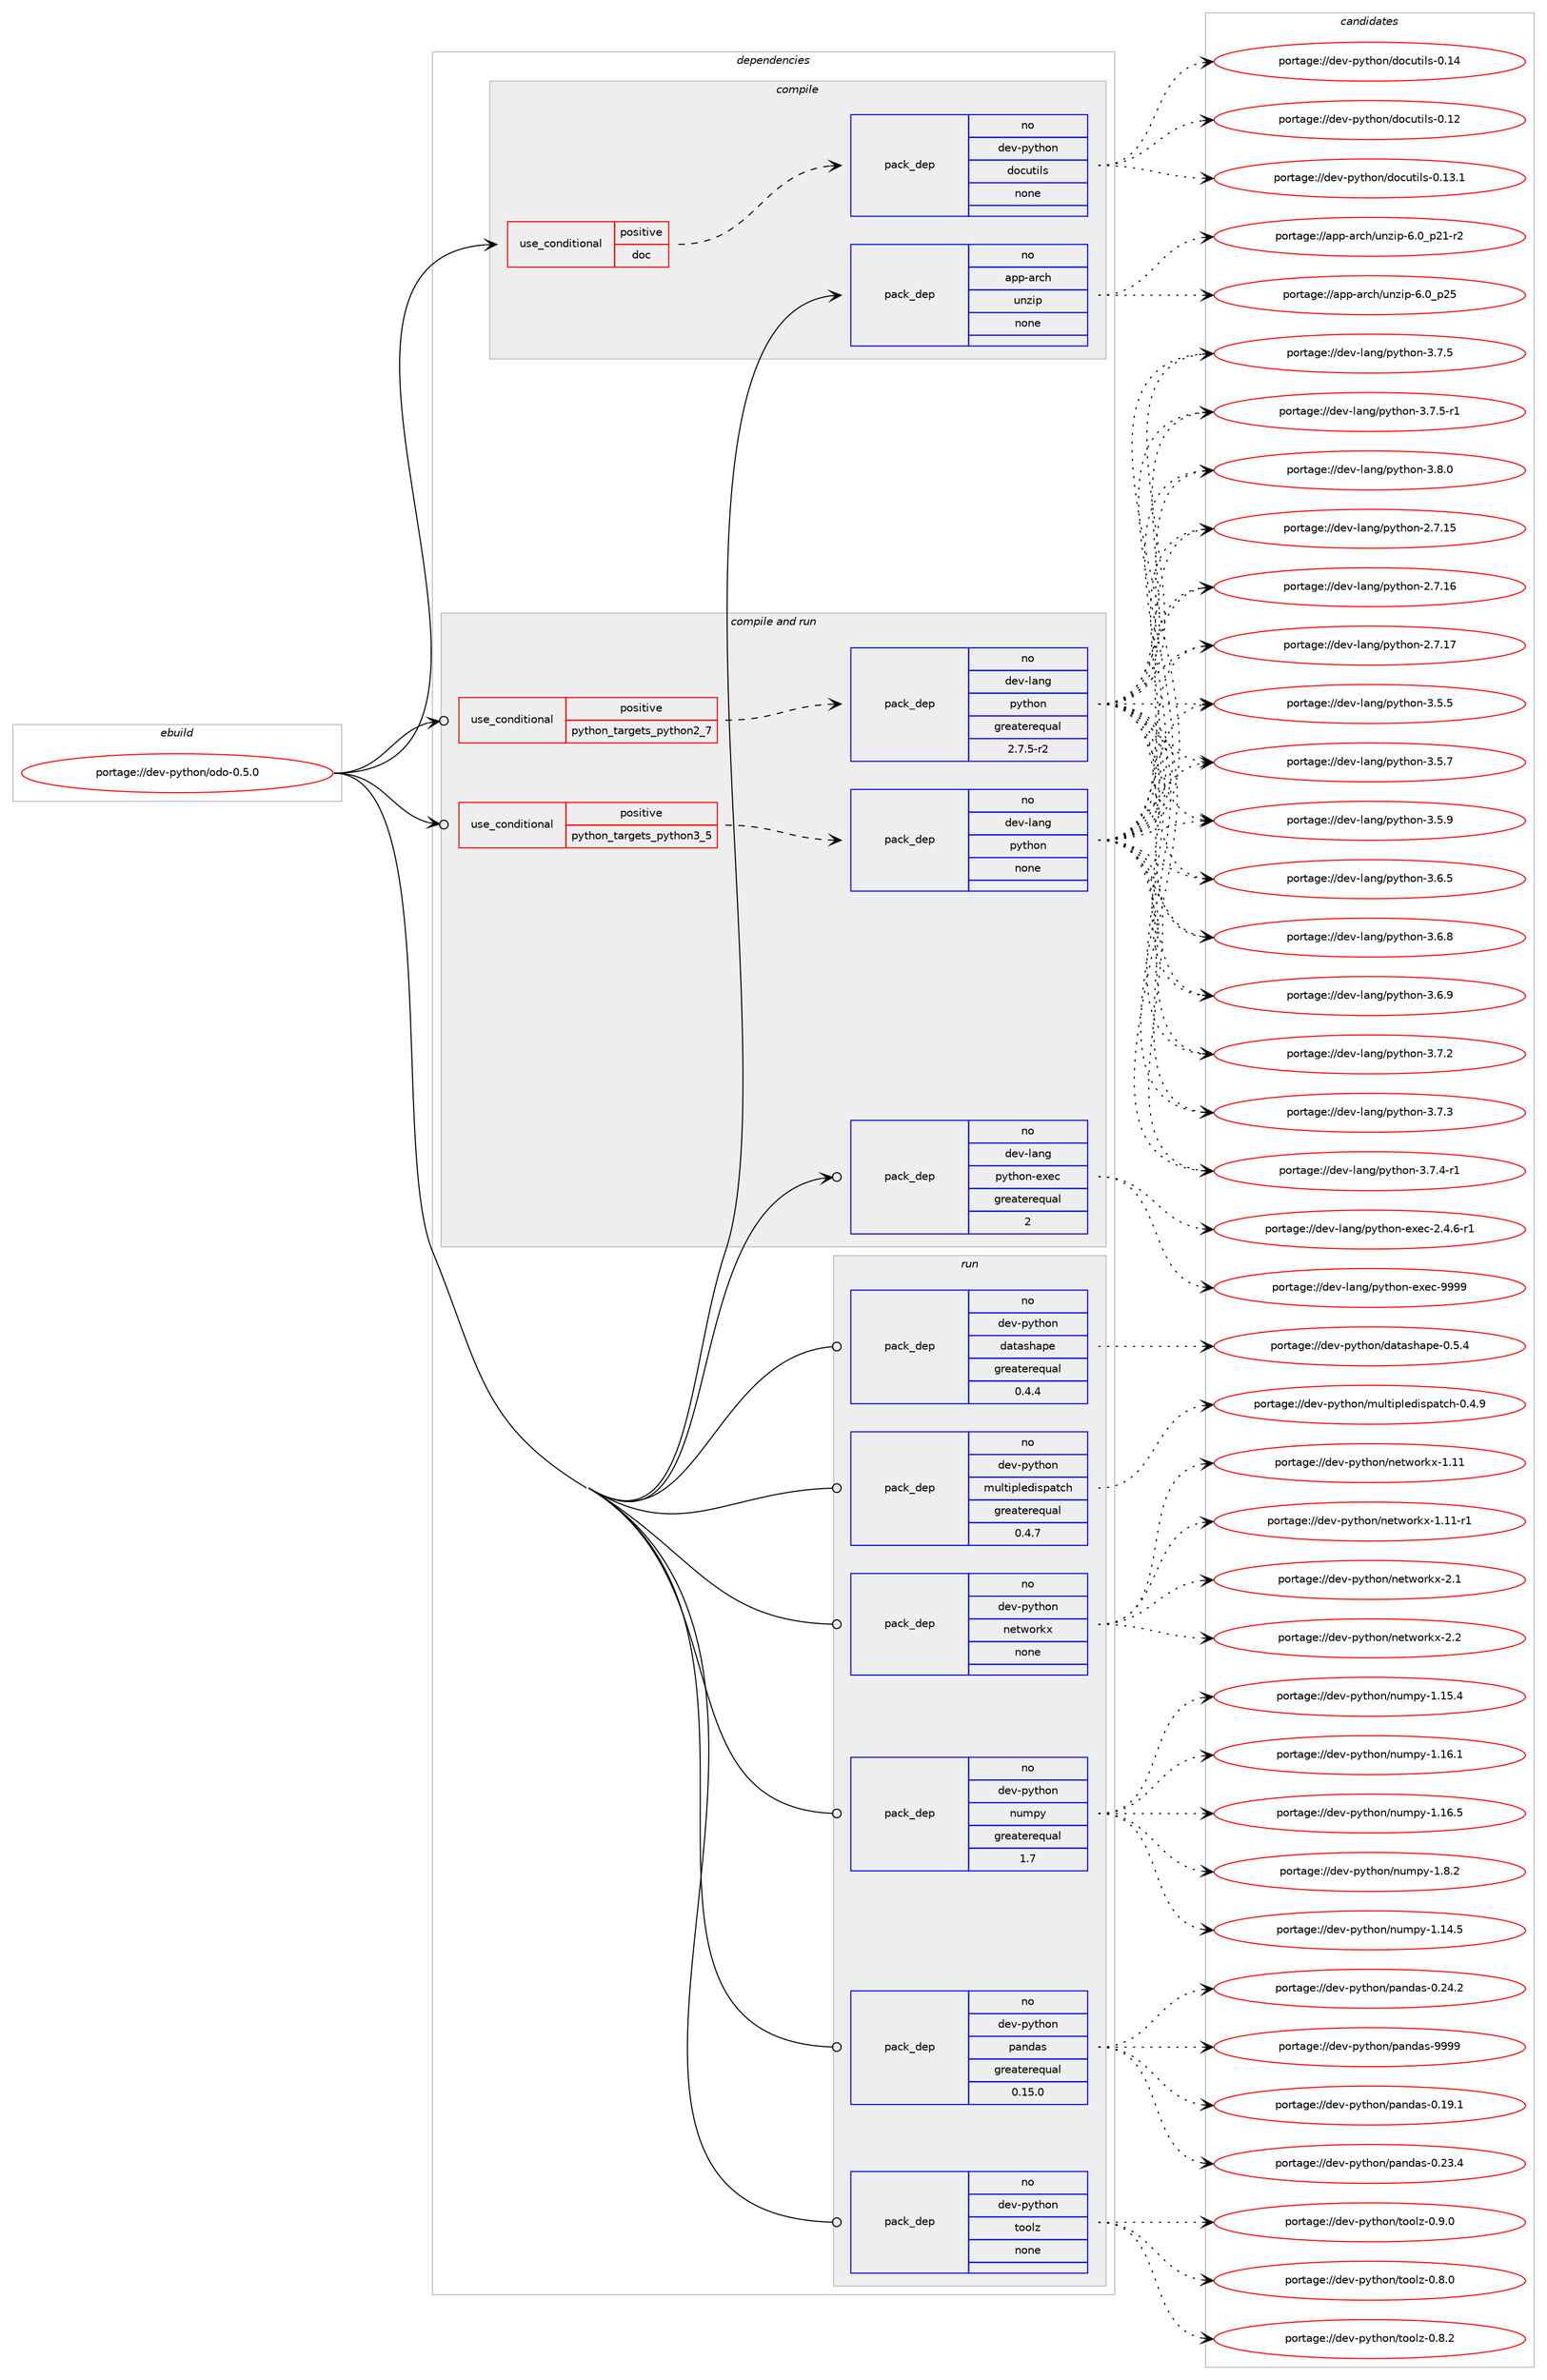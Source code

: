 digraph prolog {

# *************
# Graph options
# *************

newrank=true;
concentrate=true;
compound=true;
graph [rankdir=LR,fontname=Helvetica,fontsize=10,ranksep=1.5];#, ranksep=2.5, nodesep=0.2];
edge  [arrowhead=vee];
node  [fontname=Helvetica,fontsize=10];

# **********
# The ebuild
# **********

subgraph cluster_leftcol {
color=gray;
rank=same;
label=<<i>ebuild</i>>;
id [label="portage://dev-python/odo-0.5.0", color=red, width=4, href="../dev-python/odo-0.5.0.svg"];
}

# ****************
# The dependencies
# ****************

subgraph cluster_midcol {
color=gray;
label=<<i>dependencies</i>>;
subgraph cluster_compile {
fillcolor="#eeeeee";
style=filled;
label=<<i>compile</i>>;
subgraph cond32917 {
dependency153048 [label=<<TABLE BORDER="0" CELLBORDER="1" CELLSPACING="0" CELLPADDING="4"><TR><TD ROWSPAN="3" CELLPADDING="10">use_conditional</TD></TR><TR><TD>positive</TD></TR><TR><TD>doc</TD></TR></TABLE>>, shape=none, color=red];
subgraph pack116792 {
dependency153049 [label=<<TABLE BORDER="0" CELLBORDER="1" CELLSPACING="0" CELLPADDING="4" WIDTH="220"><TR><TD ROWSPAN="6" CELLPADDING="30">pack_dep</TD></TR><TR><TD WIDTH="110">no</TD></TR><TR><TD>dev-python</TD></TR><TR><TD>docutils</TD></TR><TR><TD>none</TD></TR><TR><TD></TD></TR></TABLE>>, shape=none, color=blue];
}
dependency153048:e -> dependency153049:w [weight=20,style="dashed",arrowhead="vee"];
}
id:e -> dependency153048:w [weight=20,style="solid",arrowhead="vee"];
subgraph pack116793 {
dependency153050 [label=<<TABLE BORDER="0" CELLBORDER="1" CELLSPACING="0" CELLPADDING="4" WIDTH="220"><TR><TD ROWSPAN="6" CELLPADDING="30">pack_dep</TD></TR><TR><TD WIDTH="110">no</TD></TR><TR><TD>app-arch</TD></TR><TR><TD>unzip</TD></TR><TR><TD>none</TD></TR><TR><TD></TD></TR></TABLE>>, shape=none, color=blue];
}
id:e -> dependency153050:w [weight=20,style="solid",arrowhead="vee"];
}
subgraph cluster_compileandrun {
fillcolor="#eeeeee";
style=filled;
label=<<i>compile and run</i>>;
subgraph cond32918 {
dependency153051 [label=<<TABLE BORDER="0" CELLBORDER="1" CELLSPACING="0" CELLPADDING="4"><TR><TD ROWSPAN="3" CELLPADDING="10">use_conditional</TD></TR><TR><TD>positive</TD></TR><TR><TD>python_targets_python2_7</TD></TR></TABLE>>, shape=none, color=red];
subgraph pack116794 {
dependency153052 [label=<<TABLE BORDER="0" CELLBORDER="1" CELLSPACING="0" CELLPADDING="4" WIDTH="220"><TR><TD ROWSPAN="6" CELLPADDING="30">pack_dep</TD></TR><TR><TD WIDTH="110">no</TD></TR><TR><TD>dev-lang</TD></TR><TR><TD>python</TD></TR><TR><TD>greaterequal</TD></TR><TR><TD>2.7.5-r2</TD></TR></TABLE>>, shape=none, color=blue];
}
dependency153051:e -> dependency153052:w [weight=20,style="dashed",arrowhead="vee"];
}
id:e -> dependency153051:w [weight=20,style="solid",arrowhead="odotvee"];
subgraph cond32919 {
dependency153053 [label=<<TABLE BORDER="0" CELLBORDER="1" CELLSPACING="0" CELLPADDING="4"><TR><TD ROWSPAN="3" CELLPADDING="10">use_conditional</TD></TR><TR><TD>positive</TD></TR><TR><TD>python_targets_python3_5</TD></TR></TABLE>>, shape=none, color=red];
subgraph pack116795 {
dependency153054 [label=<<TABLE BORDER="0" CELLBORDER="1" CELLSPACING="0" CELLPADDING="4" WIDTH="220"><TR><TD ROWSPAN="6" CELLPADDING="30">pack_dep</TD></TR><TR><TD WIDTH="110">no</TD></TR><TR><TD>dev-lang</TD></TR><TR><TD>python</TD></TR><TR><TD>none</TD></TR><TR><TD></TD></TR></TABLE>>, shape=none, color=blue];
}
dependency153053:e -> dependency153054:w [weight=20,style="dashed",arrowhead="vee"];
}
id:e -> dependency153053:w [weight=20,style="solid",arrowhead="odotvee"];
subgraph pack116796 {
dependency153055 [label=<<TABLE BORDER="0" CELLBORDER="1" CELLSPACING="0" CELLPADDING="4" WIDTH="220"><TR><TD ROWSPAN="6" CELLPADDING="30">pack_dep</TD></TR><TR><TD WIDTH="110">no</TD></TR><TR><TD>dev-lang</TD></TR><TR><TD>python-exec</TD></TR><TR><TD>greaterequal</TD></TR><TR><TD>2</TD></TR></TABLE>>, shape=none, color=blue];
}
id:e -> dependency153055:w [weight=20,style="solid",arrowhead="odotvee"];
}
subgraph cluster_run {
fillcolor="#eeeeee";
style=filled;
label=<<i>run</i>>;
subgraph pack116797 {
dependency153056 [label=<<TABLE BORDER="0" CELLBORDER="1" CELLSPACING="0" CELLPADDING="4" WIDTH="220"><TR><TD ROWSPAN="6" CELLPADDING="30">pack_dep</TD></TR><TR><TD WIDTH="110">no</TD></TR><TR><TD>dev-python</TD></TR><TR><TD>datashape</TD></TR><TR><TD>greaterequal</TD></TR><TR><TD>0.4.4</TD></TR></TABLE>>, shape=none, color=blue];
}
id:e -> dependency153056:w [weight=20,style="solid",arrowhead="odot"];
subgraph pack116798 {
dependency153057 [label=<<TABLE BORDER="0" CELLBORDER="1" CELLSPACING="0" CELLPADDING="4" WIDTH="220"><TR><TD ROWSPAN="6" CELLPADDING="30">pack_dep</TD></TR><TR><TD WIDTH="110">no</TD></TR><TR><TD>dev-python</TD></TR><TR><TD>multipledispatch</TD></TR><TR><TD>greaterequal</TD></TR><TR><TD>0.4.7</TD></TR></TABLE>>, shape=none, color=blue];
}
id:e -> dependency153057:w [weight=20,style="solid",arrowhead="odot"];
subgraph pack116799 {
dependency153058 [label=<<TABLE BORDER="0" CELLBORDER="1" CELLSPACING="0" CELLPADDING="4" WIDTH="220"><TR><TD ROWSPAN="6" CELLPADDING="30">pack_dep</TD></TR><TR><TD WIDTH="110">no</TD></TR><TR><TD>dev-python</TD></TR><TR><TD>networkx</TD></TR><TR><TD>none</TD></TR><TR><TD></TD></TR></TABLE>>, shape=none, color=blue];
}
id:e -> dependency153058:w [weight=20,style="solid",arrowhead="odot"];
subgraph pack116800 {
dependency153059 [label=<<TABLE BORDER="0" CELLBORDER="1" CELLSPACING="0" CELLPADDING="4" WIDTH="220"><TR><TD ROWSPAN="6" CELLPADDING="30">pack_dep</TD></TR><TR><TD WIDTH="110">no</TD></TR><TR><TD>dev-python</TD></TR><TR><TD>numpy</TD></TR><TR><TD>greaterequal</TD></TR><TR><TD>1.7</TD></TR></TABLE>>, shape=none, color=blue];
}
id:e -> dependency153059:w [weight=20,style="solid",arrowhead="odot"];
subgraph pack116801 {
dependency153060 [label=<<TABLE BORDER="0" CELLBORDER="1" CELLSPACING="0" CELLPADDING="4" WIDTH="220"><TR><TD ROWSPAN="6" CELLPADDING="30">pack_dep</TD></TR><TR><TD WIDTH="110">no</TD></TR><TR><TD>dev-python</TD></TR><TR><TD>pandas</TD></TR><TR><TD>greaterequal</TD></TR><TR><TD>0.15.0</TD></TR></TABLE>>, shape=none, color=blue];
}
id:e -> dependency153060:w [weight=20,style="solid",arrowhead="odot"];
subgraph pack116802 {
dependency153061 [label=<<TABLE BORDER="0" CELLBORDER="1" CELLSPACING="0" CELLPADDING="4" WIDTH="220"><TR><TD ROWSPAN="6" CELLPADDING="30">pack_dep</TD></TR><TR><TD WIDTH="110">no</TD></TR><TR><TD>dev-python</TD></TR><TR><TD>toolz</TD></TR><TR><TD>none</TD></TR><TR><TD></TD></TR></TABLE>>, shape=none, color=blue];
}
id:e -> dependency153061:w [weight=20,style="solid",arrowhead="odot"];
}
}

# **************
# The candidates
# **************

subgraph cluster_choices {
rank=same;
color=gray;
label=<<i>candidates</i>>;

subgraph choice116792 {
color=black;
nodesep=1;
choiceportage1001011184511212111610411111047100111991171161051081154548464950 [label="portage://dev-python/docutils-0.12", color=red, width=4,href="../dev-python/docutils-0.12.svg"];
choiceportage10010111845112121116104111110471001119911711610510811545484649514649 [label="portage://dev-python/docutils-0.13.1", color=red, width=4,href="../dev-python/docutils-0.13.1.svg"];
choiceportage1001011184511212111610411111047100111991171161051081154548464952 [label="portage://dev-python/docutils-0.14", color=red, width=4,href="../dev-python/docutils-0.14.svg"];
dependency153049:e -> choiceportage1001011184511212111610411111047100111991171161051081154548464950:w [style=dotted,weight="100"];
dependency153049:e -> choiceportage10010111845112121116104111110471001119911711610510811545484649514649:w [style=dotted,weight="100"];
dependency153049:e -> choiceportage1001011184511212111610411111047100111991171161051081154548464952:w [style=dotted,weight="100"];
}
subgraph choice116793 {
color=black;
nodesep=1;
choiceportage9711211245971149910447117110122105112455446489511250494511450 [label="portage://app-arch/unzip-6.0_p21-r2", color=red, width=4,href="../app-arch/unzip-6.0_p21-r2.svg"];
choiceportage971121124597114991044711711012210511245544648951125053 [label="portage://app-arch/unzip-6.0_p25", color=red, width=4,href="../app-arch/unzip-6.0_p25.svg"];
dependency153050:e -> choiceportage9711211245971149910447117110122105112455446489511250494511450:w [style=dotted,weight="100"];
dependency153050:e -> choiceportage971121124597114991044711711012210511245544648951125053:w [style=dotted,weight="100"];
}
subgraph choice116794 {
color=black;
nodesep=1;
choiceportage10010111845108971101034711212111610411111045504655464953 [label="portage://dev-lang/python-2.7.15", color=red, width=4,href="../dev-lang/python-2.7.15.svg"];
choiceportage10010111845108971101034711212111610411111045504655464954 [label="portage://dev-lang/python-2.7.16", color=red, width=4,href="../dev-lang/python-2.7.16.svg"];
choiceportage10010111845108971101034711212111610411111045504655464955 [label="portage://dev-lang/python-2.7.17", color=red, width=4,href="../dev-lang/python-2.7.17.svg"];
choiceportage100101118451089711010347112121116104111110455146534653 [label="portage://dev-lang/python-3.5.5", color=red, width=4,href="../dev-lang/python-3.5.5.svg"];
choiceportage100101118451089711010347112121116104111110455146534655 [label="portage://dev-lang/python-3.5.7", color=red, width=4,href="../dev-lang/python-3.5.7.svg"];
choiceportage100101118451089711010347112121116104111110455146534657 [label="portage://dev-lang/python-3.5.9", color=red, width=4,href="../dev-lang/python-3.5.9.svg"];
choiceportage100101118451089711010347112121116104111110455146544653 [label="portage://dev-lang/python-3.6.5", color=red, width=4,href="../dev-lang/python-3.6.5.svg"];
choiceportage100101118451089711010347112121116104111110455146544656 [label="portage://dev-lang/python-3.6.8", color=red, width=4,href="../dev-lang/python-3.6.8.svg"];
choiceportage100101118451089711010347112121116104111110455146544657 [label="portage://dev-lang/python-3.6.9", color=red, width=4,href="../dev-lang/python-3.6.9.svg"];
choiceportage100101118451089711010347112121116104111110455146554650 [label="portage://dev-lang/python-3.7.2", color=red, width=4,href="../dev-lang/python-3.7.2.svg"];
choiceportage100101118451089711010347112121116104111110455146554651 [label="portage://dev-lang/python-3.7.3", color=red, width=4,href="../dev-lang/python-3.7.3.svg"];
choiceportage1001011184510897110103471121211161041111104551465546524511449 [label="portage://dev-lang/python-3.7.4-r1", color=red, width=4,href="../dev-lang/python-3.7.4-r1.svg"];
choiceportage100101118451089711010347112121116104111110455146554653 [label="portage://dev-lang/python-3.7.5", color=red, width=4,href="../dev-lang/python-3.7.5.svg"];
choiceportage1001011184510897110103471121211161041111104551465546534511449 [label="portage://dev-lang/python-3.7.5-r1", color=red, width=4,href="../dev-lang/python-3.7.5-r1.svg"];
choiceportage100101118451089711010347112121116104111110455146564648 [label="portage://dev-lang/python-3.8.0", color=red, width=4,href="../dev-lang/python-3.8.0.svg"];
dependency153052:e -> choiceportage10010111845108971101034711212111610411111045504655464953:w [style=dotted,weight="100"];
dependency153052:e -> choiceportage10010111845108971101034711212111610411111045504655464954:w [style=dotted,weight="100"];
dependency153052:e -> choiceportage10010111845108971101034711212111610411111045504655464955:w [style=dotted,weight="100"];
dependency153052:e -> choiceportage100101118451089711010347112121116104111110455146534653:w [style=dotted,weight="100"];
dependency153052:e -> choiceportage100101118451089711010347112121116104111110455146534655:w [style=dotted,weight="100"];
dependency153052:e -> choiceportage100101118451089711010347112121116104111110455146534657:w [style=dotted,weight="100"];
dependency153052:e -> choiceportage100101118451089711010347112121116104111110455146544653:w [style=dotted,weight="100"];
dependency153052:e -> choiceportage100101118451089711010347112121116104111110455146544656:w [style=dotted,weight="100"];
dependency153052:e -> choiceportage100101118451089711010347112121116104111110455146544657:w [style=dotted,weight="100"];
dependency153052:e -> choiceportage100101118451089711010347112121116104111110455146554650:w [style=dotted,weight="100"];
dependency153052:e -> choiceportage100101118451089711010347112121116104111110455146554651:w [style=dotted,weight="100"];
dependency153052:e -> choiceportage1001011184510897110103471121211161041111104551465546524511449:w [style=dotted,weight="100"];
dependency153052:e -> choiceportage100101118451089711010347112121116104111110455146554653:w [style=dotted,weight="100"];
dependency153052:e -> choiceportage1001011184510897110103471121211161041111104551465546534511449:w [style=dotted,weight="100"];
dependency153052:e -> choiceportage100101118451089711010347112121116104111110455146564648:w [style=dotted,weight="100"];
}
subgraph choice116795 {
color=black;
nodesep=1;
choiceportage10010111845108971101034711212111610411111045504655464953 [label="portage://dev-lang/python-2.7.15", color=red, width=4,href="../dev-lang/python-2.7.15.svg"];
choiceportage10010111845108971101034711212111610411111045504655464954 [label="portage://dev-lang/python-2.7.16", color=red, width=4,href="../dev-lang/python-2.7.16.svg"];
choiceportage10010111845108971101034711212111610411111045504655464955 [label="portage://dev-lang/python-2.7.17", color=red, width=4,href="../dev-lang/python-2.7.17.svg"];
choiceportage100101118451089711010347112121116104111110455146534653 [label="portage://dev-lang/python-3.5.5", color=red, width=4,href="../dev-lang/python-3.5.5.svg"];
choiceportage100101118451089711010347112121116104111110455146534655 [label="portage://dev-lang/python-3.5.7", color=red, width=4,href="../dev-lang/python-3.5.7.svg"];
choiceportage100101118451089711010347112121116104111110455146534657 [label="portage://dev-lang/python-3.5.9", color=red, width=4,href="../dev-lang/python-3.5.9.svg"];
choiceportage100101118451089711010347112121116104111110455146544653 [label="portage://dev-lang/python-3.6.5", color=red, width=4,href="../dev-lang/python-3.6.5.svg"];
choiceportage100101118451089711010347112121116104111110455146544656 [label="portage://dev-lang/python-3.6.8", color=red, width=4,href="../dev-lang/python-3.6.8.svg"];
choiceportage100101118451089711010347112121116104111110455146544657 [label="portage://dev-lang/python-3.6.9", color=red, width=4,href="../dev-lang/python-3.6.9.svg"];
choiceportage100101118451089711010347112121116104111110455146554650 [label="portage://dev-lang/python-3.7.2", color=red, width=4,href="../dev-lang/python-3.7.2.svg"];
choiceportage100101118451089711010347112121116104111110455146554651 [label="portage://dev-lang/python-3.7.3", color=red, width=4,href="../dev-lang/python-3.7.3.svg"];
choiceportage1001011184510897110103471121211161041111104551465546524511449 [label="portage://dev-lang/python-3.7.4-r1", color=red, width=4,href="../dev-lang/python-3.7.4-r1.svg"];
choiceportage100101118451089711010347112121116104111110455146554653 [label="portage://dev-lang/python-3.7.5", color=red, width=4,href="../dev-lang/python-3.7.5.svg"];
choiceportage1001011184510897110103471121211161041111104551465546534511449 [label="portage://dev-lang/python-3.7.5-r1", color=red, width=4,href="../dev-lang/python-3.7.5-r1.svg"];
choiceportage100101118451089711010347112121116104111110455146564648 [label="portage://dev-lang/python-3.8.0", color=red, width=4,href="../dev-lang/python-3.8.0.svg"];
dependency153054:e -> choiceportage10010111845108971101034711212111610411111045504655464953:w [style=dotted,weight="100"];
dependency153054:e -> choiceportage10010111845108971101034711212111610411111045504655464954:w [style=dotted,weight="100"];
dependency153054:e -> choiceportage10010111845108971101034711212111610411111045504655464955:w [style=dotted,weight="100"];
dependency153054:e -> choiceportage100101118451089711010347112121116104111110455146534653:w [style=dotted,weight="100"];
dependency153054:e -> choiceportage100101118451089711010347112121116104111110455146534655:w [style=dotted,weight="100"];
dependency153054:e -> choiceportage100101118451089711010347112121116104111110455146534657:w [style=dotted,weight="100"];
dependency153054:e -> choiceportage100101118451089711010347112121116104111110455146544653:w [style=dotted,weight="100"];
dependency153054:e -> choiceportage100101118451089711010347112121116104111110455146544656:w [style=dotted,weight="100"];
dependency153054:e -> choiceportage100101118451089711010347112121116104111110455146544657:w [style=dotted,weight="100"];
dependency153054:e -> choiceportage100101118451089711010347112121116104111110455146554650:w [style=dotted,weight="100"];
dependency153054:e -> choiceportage100101118451089711010347112121116104111110455146554651:w [style=dotted,weight="100"];
dependency153054:e -> choiceportage1001011184510897110103471121211161041111104551465546524511449:w [style=dotted,weight="100"];
dependency153054:e -> choiceportage100101118451089711010347112121116104111110455146554653:w [style=dotted,weight="100"];
dependency153054:e -> choiceportage1001011184510897110103471121211161041111104551465546534511449:w [style=dotted,weight="100"];
dependency153054:e -> choiceportage100101118451089711010347112121116104111110455146564648:w [style=dotted,weight="100"];
}
subgraph choice116796 {
color=black;
nodesep=1;
choiceportage10010111845108971101034711212111610411111045101120101994550465246544511449 [label="portage://dev-lang/python-exec-2.4.6-r1", color=red, width=4,href="../dev-lang/python-exec-2.4.6-r1.svg"];
choiceportage10010111845108971101034711212111610411111045101120101994557575757 [label="portage://dev-lang/python-exec-9999", color=red, width=4,href="../dev-lang/python-exec-9999.svg"];
dependency153055:e -> choiceportage10010111845108971101034711212111610411111045101120101994550465246544511449:w [style=dotted,weight="100"];
dependency153055:e -> choiceportage10010111845108971101034711212111610411111045101120101994557575757:w [style=dotted,weight="100"];
}
subgraph choice116797 {
color=black;
nodesep=1;
choiceportage1001011184511212111610411111047100971169711510497112101454846534652 [label="portage://dev-python/datashape-0.5.4", color=red, width=4,href="../dev-python/datashape-0.5.4.svg"];
dependency153056:e -> choiceportage1001011184511212111610411111047100971169711510497112101454846534652:w [style=dotted,weight="100"];
}
subgraph choice116798 {
color=black;
nodesep=1;
choiceportage10010111845112121116104111110471091171081161051121081011001051151129711699104454846524657 [label="portage://dev-python/multipledispatch-0.4.9", color=red, width=4,href="../dev-python/multipledispatch-0.4.9.svg"];
dependency153057:e -> choiceportage10010111845112121116104111110471091171081161051121081011001051151129711699104454846524657:w [style=dotted,weight="100"];
}
subgraph choice116799 {
color=black;
nodesep=1;
choiceportage10010111845112121116104111110471101011161191111141071204549464949 [label="portage://dev-python/networkx-1.11", color=red, width=4,href="../dev-python/networkx-1.11.svg"];
choiceportage100101118451121211161041111104711010111611911111410712045494649494511449 [label="portage://dev-python/networkx-1.11-r1", color=red, width=4,href="../dev-python/networkx-1.11-r1.svg"];
choiceportage100101118451121211161041111104711010111611911111410712045504649 [label="portage://dev-python/networkx-2.1", color=red, width=4,href="../dev-python/networkx-2.1.svg"];
choiceportage100101118451121211161041111104711010111611911111410712045504650 [label="portage://dev-python/networkx-2.2", color=red, width=4,href="../dev-python/networkx-2.2.svg"];
dependency153058:e -> choiceportage10010111845112121116104111110471101011161191111141071204549464949:w [style=dotted,weight="100"];
dependency153058:e -> choiceportage100101118451121211161041111104711010111611911111410712045494649494511449:w [style=dotted,weight="100"];
dependency153058:e -> choiceportage100101118451121211161041111104711010111611911111410712045504649:w [style=dotted,weight="100"];
dependency153058:e -> choiceportage100101118451121211161041111104711010111611911111410712045504650:w [style=dotted,weight="100"];
}
subgraph choice116800 {
color=black;
nodesep=1;
choiceportage100101118451121211161041111104711011710911212145494649524653 [label="portage://dev-python/numpy-1.14.5", color=red, width=4,href="../dev-python/numpy-1.14.5.svg"];
choiceportage100101118451121211161041111104711011710911212145494649534652 [label="portage://dev-python/numpy-1.15.4", color=red, width=4,href="../dev-python/numpy-1.15.4.svg"];
choiceportage100101118451121211161041111104711011710911212145494649544649 [label="portage://dev-python/numpy-1.16.1", color=red, width=4,href="../dev-python/numpy-1.16.1.svg"];
choiceportage100101118451121211161041111104711011710911212145494649544653 [label="portage://dev-python/numpy-1.16.5", color=red, width=4,href="../dev-python/numpy-1.16.5.svg"];
choiceportage1001011184511212111610411111047110117109112121454946564650 [label="portage://dev-python/numpy-1.8.2", color=red, width=4,href="../dev-python/numpy-1.8.2.svg"];
dependency153059:e -> choiceportage100101118451121211161041111104711011710911212145494649524653:w [style=dotted,weight="100"];
dependency153059:e -> choiceportage100101118451121211161041111104711011710911212145494649534652:w [style=dotted,weight="100"];
dependency153059:e -> choiceportage100101118451121211161041111104711011710911212145494649544649:w [style=dotted,weight="100"];
dependency153059:e -> choiceportage100101118451121211161041111104711011710911212145494649544653:w [style=dotted,weight="100"];
dependency153059:e -> choiceportage1001011184511212111610411111047110117109112121454946564650:w [style=dotted,weight="100"];
}
subgraph choice116801 {
color=black;
nodesep=1;
choiceportage1001011184511212111610411111047112971101009711545484649574649 [label="portage://dev-python/pandas-0.19.1", color=red, width=4,href="../dev-python/pandas-0.19.1.svg"];
choiceportage1001011184511212111610411111047112971101009711545484650514652 [label="portage://dev-python/pandas-0.23.4", color=red, width=4,href="../dev-python/pandas-0.23.4.svg"];
choiceportage1001011184511212111610411111047112971101009711545484650524650 [label="portage://dev-python/pandas-0.24.2", color=red, width=4,href="../dev-python/pandas-0.24.2.svg"];
choiceportage100101118451121211161041111104711297110100971154557575757 [label="portage://dev-python/pandas-9999", color=red, width=4,href="../dev-python/pandas-9999.svg"];
dependency153060:e -> choiceportage1001011184511212111610411111047112971101009711545484649574649:w [style=dotted,weight="100"];
dependency153060:e -> choiceportage1001011184511212111610411111047112971101009711545484650514652:w [style=dotted,weight="100"];
dependency153060:e -> choiceportage1001011184511212111610411111047112971101009711545484650524650:w [style=dotted,weight="100"];
dependency153060:e -> choiceportage100101118451121211161041111104711297110100971154557575757:w [style=dotted,weight="100"];
}
subgraph choice116802 {
color=black;
nodesep=1;
choiceportage1001011184511212111610411111047116111111108122454846564648 [label="portage://dev-python/toolz-0.8.0", color=red, width=4,href="../dev-python/toolz-0.8.0.svg"];
choiceportage1001011184511212111610411111047116111111108122454846564650 [label="portage://dev-python/toolz-0.8.2", color=red, width=4,href="../dev-python/toolz-0.8.2.svg"];
choiceportage1001011184511212111610411111047116111111108122454846574648 [label="portage://dev-python/toolz-0.9.0", color=red, width=4,href="../dev-python/toolz-0.9.0.svg"];
dependency153061:e -> choiceportage1001011184511212111610411111047116111111108122454846564648:w [style=dotted,weight="100"];
dependency153061:e -> choiceportage1001011184511212111610411111047116111111108122454846564650:w [style=dotted,weight="100"];
dependency153061:e -> choiceportage1001011184511212111610411111047116111111108122454846574648:w [style=dotted,weight="100"];
}
}

}
